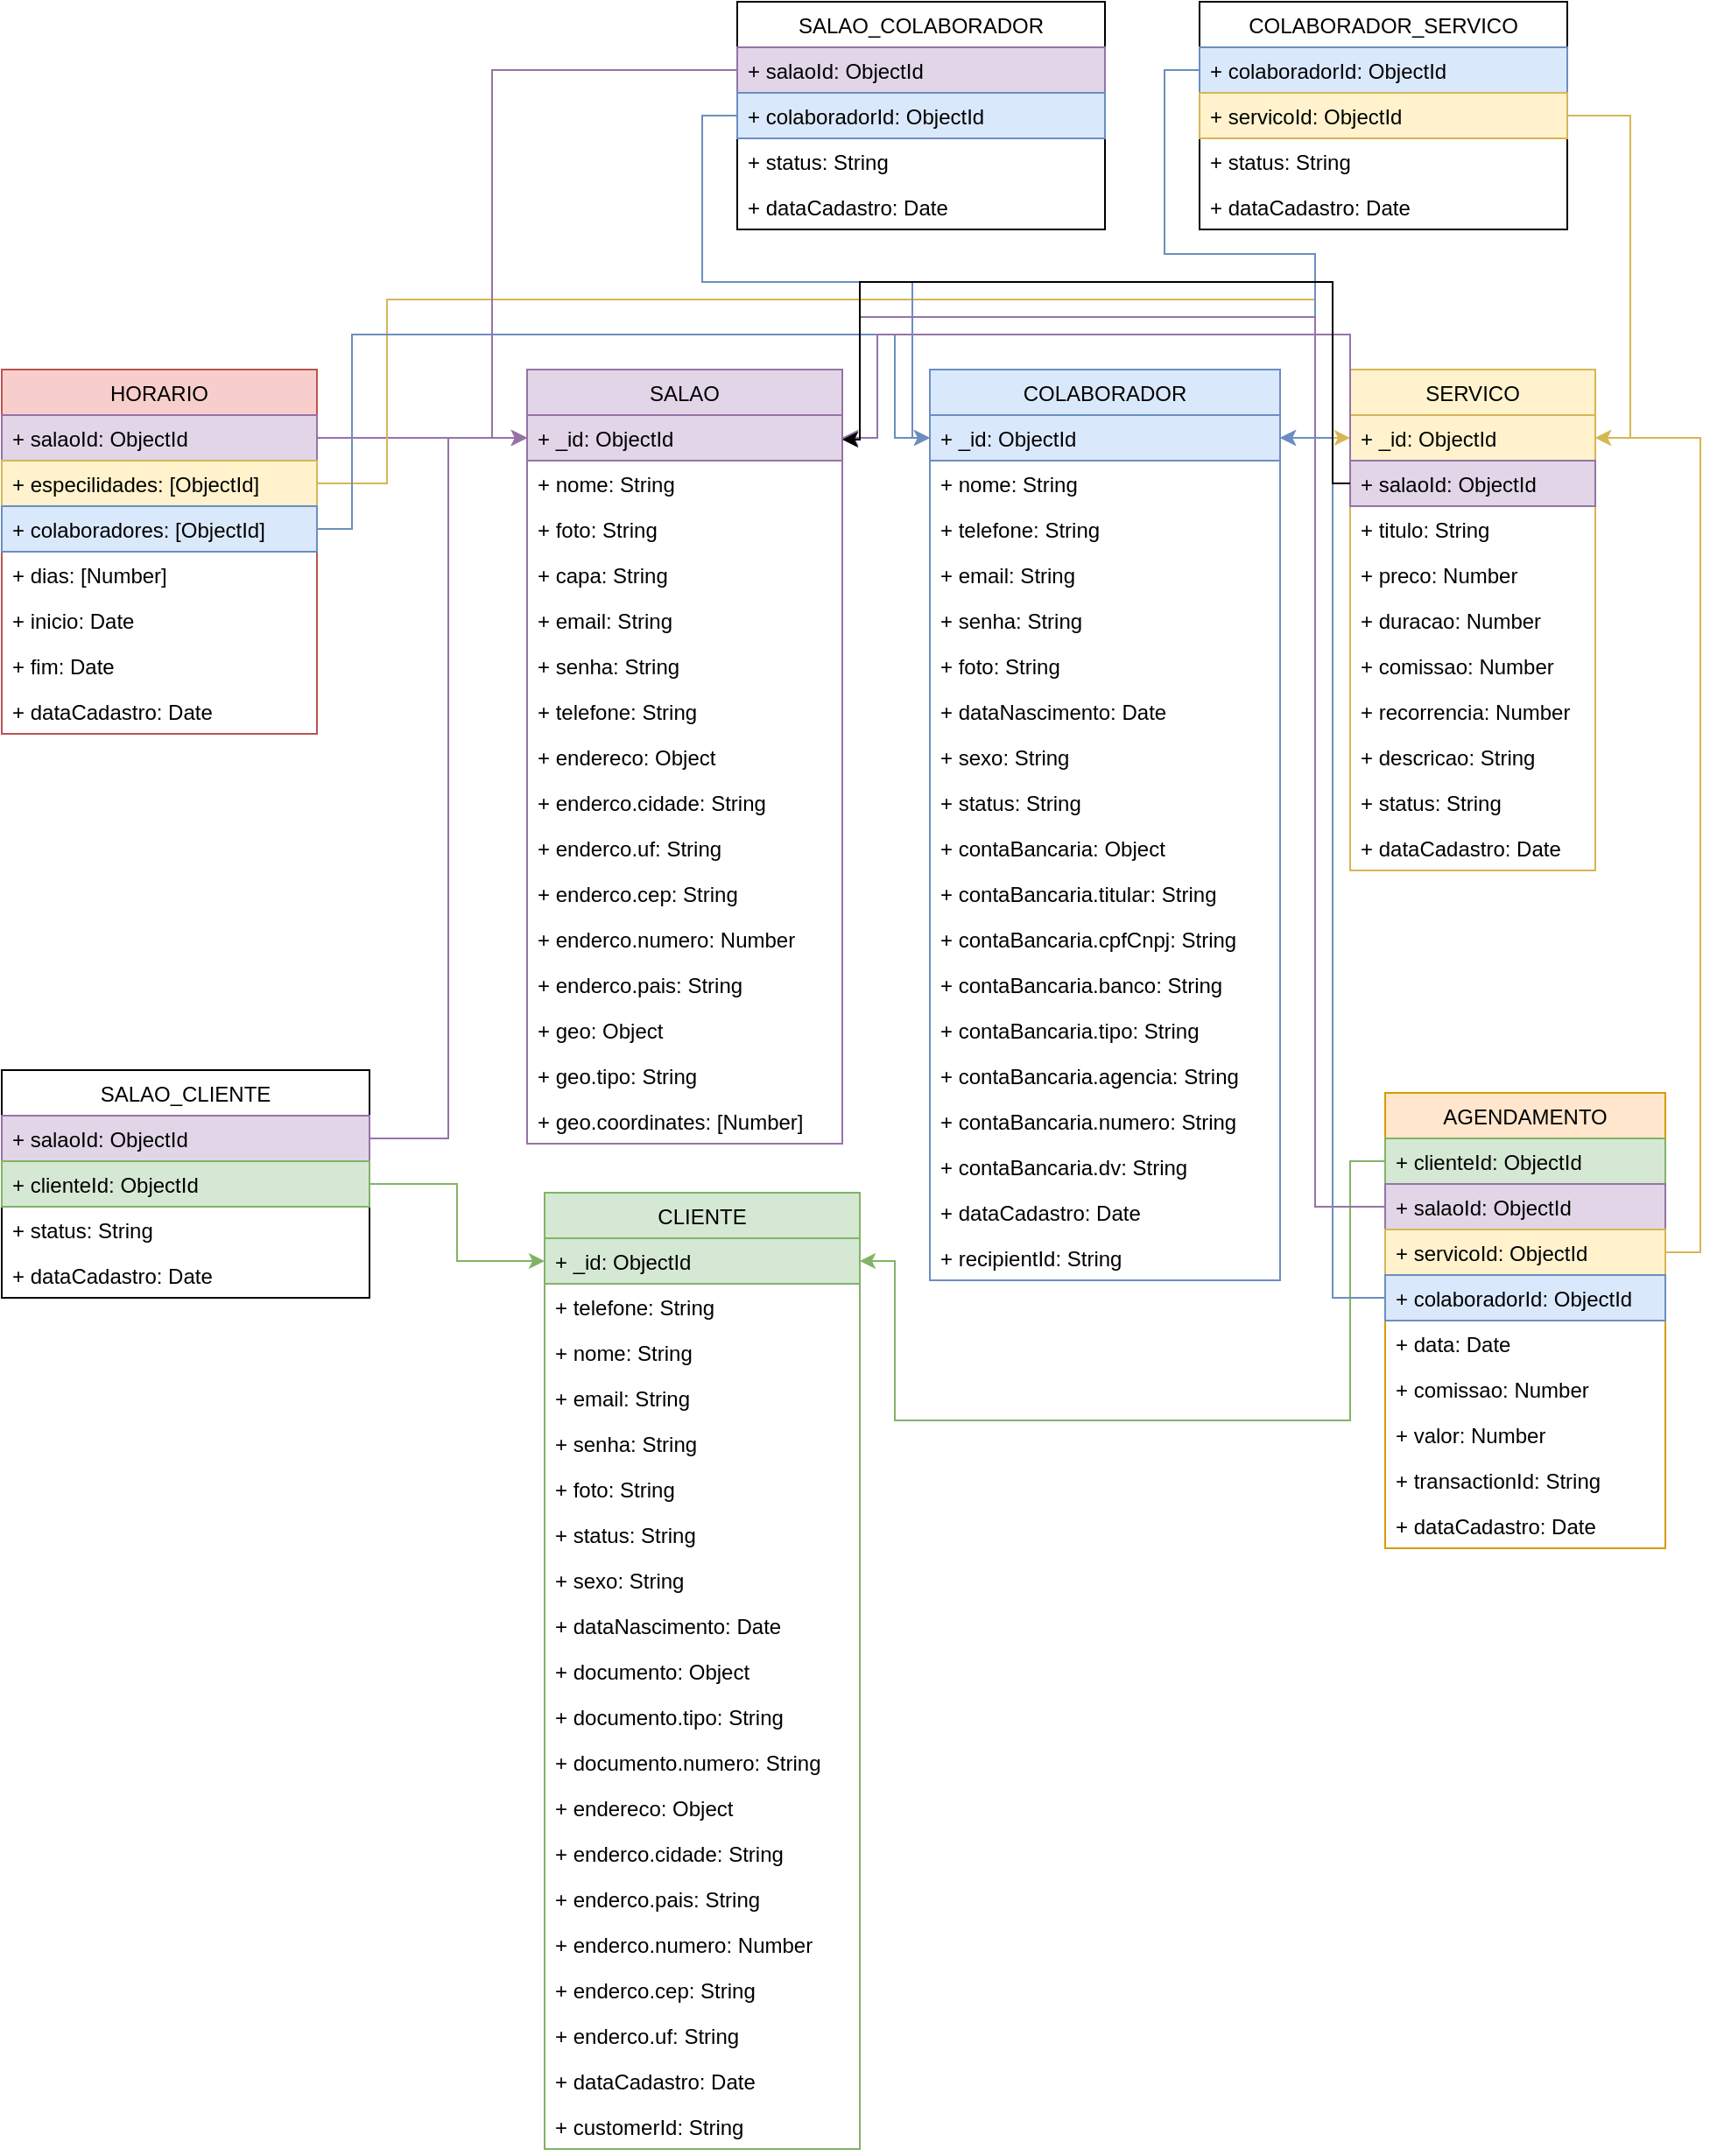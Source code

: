 <mxfile version="15.6.3" type="github"><diagram id="ufmrKIVt1lawu9xV9yo7" name="Salão"><mxGraphModel dx="868" dy="460" grid="1" gridSize="10" guides="1" tooltips="1" connect="1" arrows="1" fold="1" page="1" pageScale="1" pageWidth="827" pageHeight="1169" math="0" shadow="0"><root><mxCell id="0"/><mxCell id="1" parent="0"/><mxCell id="mN58mMZppFnmo1VTKRlK-1" value="SALAO" style="swimlane;fontStyle=0;childLayout=stackLayout;horizontal=1;startSize=26;fillColor=#e1d5e7;horizontalStack=0;resizeParent=1;resizeParentMax=0;resizeLast=0;collapsible=1;marginBottom=0;strokeColor=#9673a6;" vertex="1" parent="1"><mxGeometry x="660" y="450" width="180" height="442" as="geometry"/></mxCell><mxCell id="mN58mMZppFnmo1VTKRlK-2" value="+ _id: ObjectId" style="text;strokeColor=#9673a6;fillColor=#e1d5e7;align=left;verticalAlign=top;spacingLeft=4;spacingRight=4;overflow=hidden;rotatable=0;points=[[0,0.5],[1,0.5]];portConstraint=eastwest;" vertex="1" parent="mN58mMZppFnmo1VTKRlK-1"><mxGeometry y="26" width="180" height="26" as="geometry"/></mxCell><mxCell id="mN58mMZppFnmo1VTKRlK-3" value="+ nome: String" style="text;strokeColor=none;fillColor=none;align=left;verticalAlign=top;spacingLeft=4;spacingRight=4;overflow=hidden;rotatable=0;points=[[0,0.5],[1,0.5]];portConstraint=eastwest;" vertex="1" parent="mN58mMZppFnmo1VTKRlK-1"><mxGeometry y="52" width="180" height="26" as="geometry"/></mxCell><mxCell id="mN58mMZppFnmo1VTKRlK-4" value="+ foto: String" style="text;strokeColor=none;fillColor=none;align=left;verticalAlign=top;spacingLeft=4;spacingRight=4;overflow=hidden;rotatable=0;points=[[0,0.5],[1,0.5]];portConstraint=eastwest;" vertex="1" parent="mN58mMZppFnmo1VTKRlK-1"><mxGeometry y="78" width="180" height="26" as="geometry"/></mxCell><mxCell id="mN58mMZppFnmo1VTKRlK-5" value="+ capa: String" style="text;strokeColor=none;fillColor=none;align=left;verticalAlign=top;spacingLeft=4;spacingRight=4;overflow=hidden;rotatable=0;points=[[0,0.5],[1,0.5]];portConstraint=eastwest;" vertex="1" parent="mN58mMZppFnmo1VTKRlK-1"><mxGeometry y="104" width="180" height="26" as="geometry"/></mxCell><mxCell id="mN58mMZppFnmo1VTKRlK-6" value="+ email: String" style="text;strokeColor=none;fillColor=none;align=left;verticalAlign=top;spacingLeft=4;spacingRight=4;overflow=hidden;rotatable=0;points=[[0,0.5],[1,0.5]];portConstraint=eastwest;" vertex="1" parent="mN58mMZppFnmo1VTKRlK-1"><mxGeometry y="130" width="180" height="26" as="geometry"/></mxCell><mxCell id="mN58mMZppFnmo1VTKRlK-7" value="+ senha: String" style="text;strokeColor=none;fillColor=none;align=left;verticalAlign=top;spacingLeft=4;spacingRight=4;overflow=hidden;rotatable=0;points=[[0,0.5],[1,0.5]];portConstraint=eastwest;" vertex="1" parent="mN58mMZppFnmo1VTKRlK-1"><mxGeometry y="156" width="180" height="26" as="geometry"/></mxCell><mxCell id="mN58mMZppFnmo1VTKRlK-8" value="+ telefone: String" style="text;strokeColor=none;fillColor=none;align=left;verticalAlign=top;spacingLeft=4;spacingRight=4;overflow=hidden;rotatable=0;points=[[0,0.5],[1,0.5]];portConstraint=eastwest;" vertex="1" parent="mN58mMZppFnmo1VTKRlK-1"><mxGeometry y="182" width="180" height="26" as="geometry"/></mxCell><mxCell id="mN58mMZppFnmo1VTKRlK-9" value="+ endereco: Object" style="text;strokeColor=none;fillColor=none;align=left;verticalAlign=top;spacingLeft=4;spacingRight=4;overflow=hidden;rotatable=0;points=[[0,0.5],[1,0.5]];portConstraint=eastwest;" vertex="1" parent="mN58mMZppFnmo1VTKRlK-1"><mxGeometry y="208" width="180" height="26" as="geometry"/></mxCell><mxCell id="mN58mMZppFnmo1VTKRlK-10" value="+ enderco.cidade: String" style="text;strokeColor=none;fillColor=none;align=left;verticalAlign=top;spacingLeft=4;spacingRight=4;overflow=hidden;rotatable=0;points=[[0,0.5],[1,0.5]];portConstraint=eastwest;" vertex="1" parent="mN58mMZppFnmo1VTKRlK-1"><mxGeometry y="234" width="180" height="26" as="geometry"/></mxCell><mxCell id="mN58mMZppFnmo1VTKRlK-11" value="+ enderco.uf: String" style="text;strokeColor=none;fillColor=none;align=left;verticalAlign=top;spacingLeft=4;spacingRight=4;overflow=hidden;rotatable=0;points=[[0,0.5],[1,0.5]];portConstraint=eastwest;" vertex="1" parent="mN58mMZppFnmo1VTKRlK-1"><mxGeometry y="260" width="180" height="26" as="geometry"/></mxCell><mxCell id="mN58mMZppFnmo1VTKRlK-12" value="+ enderco.cep: String" style="text;strokeColor=none;fillColor=none;align=left;verticalAlign=top;spacingLeft=4;spacingRight=4;overflow=hidden;rotatable=0;points=[[0,0.5],[1,0.5]];portConstraint=eastwest;" vertex="1" parent="mN58mMZppFnmo1VTKRlK-1"><mxGeometry y="286" width="180" height="26" as="geometry"/></mxCell><mxCell id="mN58mMZppFnmo1VTKRlK-13" value="+ enderco.numero: Number" style="text;strokeColor=none;fillColor=none;align=left;verticalAlign=top;spacingLeft=4;spacingRight=4;overflow=hidden;rotatable=0;points=[[0,0.5],[1,0.5]];portConstraint=eastwest;" vertex="1" parent="mN58mMZppFnmo1VTKRlK-1"><mxGeometry y="312" width="180" height="26" as="geometry"/></mxCell><mxCell id="mN58mMZppFnmo1VTKRlK-14" value="+ enderco.pais: String" style="text;strokeColor=none;fillColor=none;align=left;verticalAlign=top;spacingLeft=4;spacingRight=4;overflow=hidden;rotatable=0;points=[[0,0.5],[1,0.5]];portConstraint=eastwest;" vertex="1" parent="mN58mMZppFnmo1VTKRlK-1"><mxGeometry y="338" width="180" height="26" as="geometry"/></mxCell><mxCell id="mN58mMZppFnmo1VTKRlK-15" value="+ geo: Object" style="text;strokeColor=none;fillColor=none;align=left;verticalAlign=top;spacingLeft=4;spacingRight=4;overflow=hidden;rotatable=0;points=[[0,0.5],[1,0.5]];portConstraint=eastwest;" vertex="1" parent="mN58mMZppFnmo1VTKRlK-1"><mxGeometry y="364" width="180" height="26" as="geometry"/></mxCell><mxCell id="mN58mMZppFnmo1VTKRlK-16" value="+ geo.tipo: String" style="text;strokeColor=none;fillColor=none;align=left;verticalAlign=top;spacingLeft=4;spacingRight=4;overflow=hidden;rotatable=0;points=[[0,0.5],[1,0.5]];portConstraint=eastwest;" vertex="1" parent="mN58mMZppFnmo1VTKRlK-1"><mxGeometry y="390" width="180" height="26" as="geometry"/></mxCell><mxCell id="mN58mMZppFnmo1VTKRlK-17" value="+ geo.coordinates: [Number]" style="text;strokeColor=none;fillColor=none;align=left;verticalAlign=top;spacingLeft=4;spacingRight=4;overflow=hidden;rotatable=0;points=[[0,0.5],[1,0.5]];portConstraint=eastwest;" vertex="1" parent="mN58mMZppFnmo1VTKRlK-1"><mxGeometry y="416" width="180" height="26" as="geometry"/></mxCell><mxCell id="mN58mMZppFnmo1VTKRlK-18" value="COLABORADOR" style="swimlane;fontStyle=0;childLayout=stackLayout;horizontal=1;startSize=26;fillColor=#dae8fc;horizontalStack=0;resizeParent=1;resizeParentMax=0;resizeLast=0;collapsible=1;marginBottom=0;strokeColor=#6c8ebf;" vertex="1" parent="1"><mxGeometry x="890" y="450" width="200" height="520" as="geometry"/></mxCell><mxCell id="mN58mMZppFnmo1VTKRlK-19" value="+ _id: ObjectId" style="text;strokeColor=#6c8ebf;fillColor=#dae8fc;align=left;verticalAlign=top;spacingLeft=4;spacingRight=4;overflow=hidden;rotatable=0;points=[[0,0.5],[1,0.5]];portConstraint=eastwest;" vertex="1" parent="mN58mMZppFnmo1VTKRlK-18"><mxGeometry y="26" width="200" height="26" as="geometry"/></mxCell><mxCell id="mN58mMZppFnmo1VTKRlK-20" value="+ nome: String" style="text;strokeColor=none;fillColor=none;align=left;verticalAlign=top;spacingLeft=4;spacingRight=4;overflow=hidden;rotatable=0;points=[[0,0.5],[1,0.5]];portConstraint=eastwest;" vertex="1" parent="mN58mMZppFnmo1VTKRlK-18"><mxGeometry y="52" width="200" height="26" as="geometry"/></mxCell><mxCell id="mN58mMZppFnmo1VTKRlK-21" value="+ telefone: String" style="text;strokeColor=none;fillColor=none;align=left;verticalAlign=top;spacingLeft=4;spacingRight=4;overflow=hidden;rotatable=0;points=[[0,0.5],[1,0.5]];portConstraint=eastwest;" vertex="1" parent="mN58mMZppFnmo1VTKRlK-18"><mxGeometry y="78" width="200" height="26" as="geometry"/></mxCell><mxCell id="mN58mMZppFnmo1VTKRlK-22" value="+ email: String" style="text;strokeColor=none;fillColor=none;align=left;verticalAlign=top;spacingLeft=4;spacingRight=4;overflow=hidden;rotatable=0;points=[[0,0.5],[1,0.5]];portConstraint=eastwest;" vertex="1" parent="mN58mMZppFnmo1VTKRlK-18"><mxGeometry y="104" width="200" height="26" as="geometry"/></mxCell><mxCell id="mN58mMZppFnmo1VTKRlK-23" value="+ senha: String" style="text;strokeColor=none;fillColor=none;align=left;verticalAlign=top;spacingLeft=4;spacingRight=4;overflow=hidden;rotatable=0;points=[[0,0.5],[1,0.5]];portConstraint=eastwest;" vertex="1" parent="mN58mMZppFnmo1VTKRlK-18"><mxGeometry y="130" width="200" height="26" as="geometry"/></mxCell><mxCell id="mN58mMZppFnmo1VTKRlK-24" value="+ foto: String" style="text;strokeColor=none;fillColor=none;align=left;verticalAlign=top;spacingLeft=4;spacingRight=4;overflow=hidden;rotatable=0;points=[[0,0.5],[1,0.5]];portConstraint=eastwest;" vertex="1" parent="mN58mMZppFnmo1VTKRlK-18"><mxGeometry y="156" width="200" height="26" as="geometry"/></mxCell><mxCell id="mN58mMZppFnmo1VTKRlK-25" value="+ dataNascimento: Date" style="text;strokeColor=none;fillColor=none;align=left;verticalAlign=top;spacingLeft=4;spacingRight=4;overflow=hidden;rotatable=0;points=[[0,0.5],[1,0.5]];portConstraint=eastwest;" vertex="1" parent="mN58mMZppFnmo1VTKRlK-18"><mxGeometry y="182" width="200" height="26" as="geometry"/></mxCell><mxCell id="mN58mMZppFnmo1VTKRlK-26" value="+ sexo: String" style="text;strokeColor=none;fillColor=none;align=left;verticalAlign=top;spacingLeft=4;spacingRight=4;overflow=hidden;rotatable=0;points=[[0,0.5],[1,0.5]];portConstraint=eastwest;" vertex="1" parent="mN58mMZppFnmo1VTKRlK-18"><mxGeometry y="208" width="200" height="26" as="geometry"/></mxCell><mxCell id="mN58mMZppFnmo1VTKRlK-27" value="+ status: String" style="text;strokeColor=none;fillColor=none;align=left;verticalAlign=top;spacingLeft=4;spacingRight=4;overflow=hidden;rotatable=0;points=[[0,0.5],[1,0.5]];portConstraint=eastwest;" vertex="1" parent="mN58mMZppFnmo1VTKRlK-18"><mxGeometry y="234" width="200" height="26" as="geometry"/></mxCell><mxCell id="mN58mMZppFnmo1VTKRlK-28" value="+ contaBancaria: Object" style="text;strokeColor=none;fillColor=none;align=left;verticalAlign=top;spacingLeft=4;spacingRight=4;overflow=hidden;rotatable=0;points=[[0,0.5],[1,0.5]];portConstraint=eastwest;" vertex="1" parent="mN58mMZppFnmo1VTKRlK-18"><mxGeometry y="260" width="200" height="26" as="geometry"/></mxCell><mxCell id="mN58mMZppFnmo1VTKRlK-29" value="+ contaBancaria.titular: String" style="text;strokeColor=none;fillColor=none;align=left;verticalAlign=top;spacingLeft=4;spacingRight=4;overflow=hidden;rotatable=0;points=[[0,0.5],[1,0.5]];portConstraint=eastwest;" vertex="1" parent="mN58mMZppFnmo1VTKRlK-18"><mxGeometry y="286" width="200" height="26" as="geometry"/></mxCell><mxCell id="mN58mMZppFnmo1VTKRlK-30" value="+ contaBancaria.cpfCnpj: String" style="text;strokeColor=none;fillColor=none;align=left;verticalAlign=top;spacingLeft=4;spacingRight=4;overflow=hidden;rotatable=0;points=[[0,0.5],[1,0.5]];portConstraint=eastwest;" vertex="1" parent="mN58mMZppFnmo1VTKRlK-18"><mxGeometry y="312" width="200" height="26" as="geometry"/></mxCell><mxCell id="mN58mMZppFnmo1VTKRlK-31" value="+ contaBancaria.banco: String" style="text;strokeColor=none;fillColor=none;align=left;verticalAlign=top;spacingLeft=4;spacingRight=4;overflow=hidden;rotatable=0;points=[[0,0.5],[1,0.5]];portConstraint=eastwest;" vertex="1" parent="mN58mMZppFnmo1VTKRlK-18"><mxGeometry y="338" width="200" height="26" as="geometry"/></mxCell><mxCell id="mN58mMZppFnmo1VTKRlK-32" value="+ contaBancaria.tipo: String" style="text;strokeColor=none;fillColor=none;align=left;verticalAlign=top;spacingLeft=4;spacingRight=4;overflow=hidden;rotatable=0;points=[[0,0.5],[1,0.5]];portConstraint=eastwest;" vertex="1" parent="mN58mMZppFnmo1VTKRlK-18"><mxGeometry y="364" width="200" height="26" as="geometry"/></mxCell><mxCell id="mN58mMZppFnmo1VTKRlK-33" value="+ contaBancaria.agencia: String" style="text;strokeColor=none;fillColor=none;align=left;verticalAlign=top;spacingLeft=4;spacingRight=4;overflow=hidden;rotatable=0;points=[[0,0.5],[1,0.5]];portConstraint=eastwest;" vertex="1" parent="mN58mMZppFnmo1VTKRlK-18"><mxGeometry y="390" width="200" height="26" as="geometry"/></mxCell><mxCell id="mN58mMZppFnmo1VTKRlK-34" value="+ contaBancaria.numero: String" style="text;strokeColor=none;fillColor=none;align=left;verticalAlign=top;spacingLeft=4;spacingRight=4;overflow=hidden;rotatable=0;points=[[0,0.5],[1,0.5]];portConstraint=eastwest;" vertex="1" parent="mN58mMZppFnmo1VTKRlK-18"><mxGeometry y="416" width="200" height="26" as="geometry"/></mxCell><mxCell id="mN58mMZppFnmo1VTKRlK-35" value="+ contaBancaria.dv: String" style="text;strokeColor=none;fillColor=none;align=left;verticalAlign=top;spacingLeft=4;spacingRight=4;overflow=hidden;rotatable=0;points=[[0,0.5],[1,0.5]];portConstraint=eastwest;" vertex="1" parent="mN58mMZppFnmo1VTKRlK-18"><mxGeometry y="442" width="200" height="26" as="geometry"/></mxCell><mxCell id="mN58mMZppFnmo1VTKRlK-36" value="+ dataCadastro: Date" style="text;strokeColor=none;fillColor=none;align=left;verticalAlign=top;spacingLeft=4;spacingRight=4;overflow=hidden;rotatable=0;points=[[0,0.5],[1,0.5]];portConstraint=eastwest;" vertex="1" parent="mN58mMZppFnmo1VTKRlK-18"><mxGeometry y="468" width="200" height="26" as="geometry"/></mxCell><mxCell id="mN58mMZppFnmo1VTKRlK-37" value="+ recipientId: String" style="text;strokeColor=none;fillColor=none;align=left;verticalAlign=top;spacingLeft=4;spacingRight=4;overflow=hidden;rotatable=0;points=[[0,0.5],[1,0.5]];portConstraint=eastwest;" vertex="1" parent="mN58mMZppFnmo1VTKRlK-18"><mxGeometry y="494" width="200" height="26" as="geometry"/></mxCell><mxCell id="mN58mMZppFnmo1VTKRlK-38" value="SERVICO" style="swimlane;fontStyle=0;childLayout=stackLayout;horizontal=1;startSize=26;fillColor=#fff2cc;horizontalStack=0;resizeParent=1;resizeParentMax=0;resizeLast=0;collapsible=1;marginBottom=0;strokeColor=#d6b656;" vertex="1" parent="1"><mxGeometry x="1130" y="450" width="140" height="286" as="geometry"/></mxCell><mxCell id="mN58mMZppFnmo1VTKRlK-39" value="+ _id: ObjectId" style="text;strokeColor=#d6b656;fillColor=#fff2cc;align=left;verticalAlign=top;spacingLeft=4;spacingRight=4;overflow=hidden;rotatable=0;points=[[0,0.5],[1,0.5]];portConstraint=eastwest;" vertex="1" parent="mN58mMZppFnmo1VTKRlK-38"><mxGeometry y="26" width="140" height="26" as="geometry"/></mxCell><mxCell id="mN58mMZppFnmo1VTKRlK-40" value="+ salaoId: ObjectId" style="text;strokeColor=#9673a6;fillColor=#e1d5e7;align=left;verticalAlign=top;spacingLeft=4;spacingRight=4;overflow=hidden;rotatable=0;points=[[0,0.5],[1,0.5]];portConstraint=eastwest;" vertex="1" parent="mN58mMZppFnmo1VTKRlK-38"><mxGeometry y="52" width="140" height="26" as="geometry"/></mxCell><mxCell id="mN58mMZppFnmo1VTKRlK-41" value="+ titulo: String" style="text;strokeColor=none;fillColor=none;align=left;verticalAlign=top;spacingLeft=4;spacingRight=4;overflow=hidden;rotatable=0;points=[[0,0.5],[1,0.5]];portConstraint=eastwest;" vertex="1" parent="mN58mMZppFnmo1VTKRlK-38"><mxGeometry y="78" width="140" height="26" as="geometry"/></mxCell><mxCell id="mN58mMZppFnmo1VTKRlK-42" value="+ preco: Number" style="text;strokeColor=none;fillColor=none;align=left;verticalAlign=top;spacingLeft=4;spacingRight=4;overflow=hidden;rotatable=0;points=[[0,0.5],[1,0.5]];portConstraint=eastwest;" vertex="1" parent="mN58mMZppFnmo1VTKRlK-38"><mxGeometry y="104" width="140" height="26" as="geometry"/></mxCell><mxCell id="mN58mMZppFnmo1VTKRlK-43" value="+ duracao: Number" style="text;strokeColor=none;fillColor=none;align=left;verticalAlign=top;spacingLeft=4;spacingRight=4;overflow=hidden;rotatable=0;points=[[0,0.5],[1,0.5]];portConstraint=eastwest;" vertex="1" parent="mN58mMZppFnmo1VTKRlK-38"><mxGeometry y="130" width="140" height="26" as="geometry"/></mxCell><mxCell id="mN58mMZppFnmo1VTKRlK-44" value="+ comissao: Number" style="text;strokeColor=none;fillColor=none;align=left;verticalAlign=top;spacingLeft=4;spacingRight=4;overflow=hidden;rotatable=0;points=[[0,0.5],[1,0.5]];portConstraint=eastwest;" vertex="1" parent="mN58mMZppFnmo1VTKRlK-38"><mxGeometry y="156" width="140" height="26" as="geometry"/></mxCell><mxCell id="mN58mMZppFnmo1VTKRlK-45" value="+ recorrencia: Number" style="text;strokeColor=none;fillColor=none;align=left;verticalAlign=top;spacingLeft=4;spacingRight=4;overflow=hidden;rotatable=0;points=[[0,0.5],[1,0.5]];portConstraint=eastwest;" vertex="1" parent="mN58mMZppFnmo1VTKRlK-38"><mxGeometry y="182" width="140" height="26" as="geometry"/></mxCell><mxCell id="mN58mMZppFnmo1VTKRlK-46" value="+ descricao: String" style="text;strokeColor=none;fillColor=none;align=left;verticalAlign=top;spacingLeft=4;spacingRight=4;overflow=hidden;rotatable=0;points=[[0,0.5],[1,0.5]];portConstraint=eastwest;" vertex="1" parent="mN58mMZppFnmo1VTKRlK-38"><mxGeometry y="208" width="140" height="26" as="geometry"/></mxCell><mxCell id="mN58mMZppFnmo1VTKRlK-47" value="+ status: String" style="text;strokeColor=none;fillColor=none;align=left;verticalAlign=top;spacingLeft=4;spacingRight=4;overflow=hidden;rotatable=0;points=[[0,0.5],[1,0.5]];portConstraint=eastwest;" vertex="1" parent="mN58mMZppFnmo1VTKRlK-38"><mxGeometry y="234" width="140" height="26" as="geometry"/></mxCell><mxCell id="mN58mMZppFnmo1VTKRlK-48" value="+ dataCadastro: Date" style="text;strokeColor=none;fillColor=none;align=left;verticalAlign=top;spacingLeft=4;spacingRight=4;overflow=hidden;rotatable=0;points=[[0,0.5],[1,0.5]];portConstraint=eastwest;" vertex="1" parent="mN58mMZppFnmo1VTKRlK-38"><mxGeometry y="260" width="140" height="26" as="geometry"/></mxCell><mxCell id="mN58mMZppFnmo1VTKRlK-49" value="HORARIO" style="swimlane;fontStyle=0;childLayout=stackLayout;horizontal=1;startSize=26;fillColor=#f8cecc;horizontalStack=0;resizeParent=1;resizeParentMax=0;resizeLast=0;collapsible=1;marginBottom=0;strokeColor=#b85450;" vertex="1" parent="1"><mxGeometry x="360" y="450" width="180" height="208" as="geometry"/></mxCell><mxCell id="mN58mMZppFnmo1VTKRlK-50" value="+ salaoId: ObjectId" style="text;strokeColor=#9673a6;fillColor=#e1d5e7;align=left;verticalAlign=top;spacingLeft=4;spacingRight=4;overflow=hidden;rotatable=0;points=[[0,0.5],[1,0.5]];portConstraint=eastwest;" vertex="1" parent="mN58mMZppFnmo1VTKRlK-49"><mxGeometry y="26" width="180" height="26" as="geometry"/></mxCell><mxCell id="mN58mMZppFnmo1VTKRlK-51" value="+ especilidades: [ObjectId]" style="text;strokeColor=#d6b656;fillColor=#fff2cc;align=left;verticalAlign=top;spacingLeft=4;spacingRight=4;overflow=hidden;rotatable=0;points=[[0,0.5],[1,0.5]];portConstraint=eastwest;" vertex="1" parent="mN58mMZppFnmo1VTKRlK-49"><mxGeometry y="52" width="180" height="26" as="geometry"/></mxCell><mxCell id="mN58mMZppFnmo1VTKRlK-52" value="+ colaboradores: [ObjectId]" style="text;strokeColor=#6c8ebf;fillColor=#dae8fc;align=left;verticalAlign=top;spacingLeft=4;spacingRight=4;overflow=hidden;rotatable=0;points=[[0,0.5],[1,0.5]];portConstraint=eastwest;" vertex="1" parent="mN58mMZppFnmo1VTKRlK-49"><mxGeometry y="78" width="180" height="26" as="geometry"/></mxCell><mxCell id="mN58mMZppFnmo1VTKRlK-53" value="+ dias: [Number]" style="text;strokeColor=none;fillColor=none;align=left;verticalAlign=top;spacingLeft=4;spacingRight=4;overflow=hidden;rotatable=0;points=[[0,0.5],[1,0.5]];portConstraint=eastwest;" vertex="1" parent="mN58mMZppFnmo1VTKRlK-49"><mxGeometry y="104" width="180" height="26" as="geometry"/></mxCell><mxCell id="mN58mMZppFnmo1VTKRlK-54" value="+ inicio: Date" style="text;strokeColor=none;fillColor=none;align=left;verticalAlign=top;spacingLeft=4;spacingRight=4;overflow=hidden;rotatable=0;points=[[0,0.5],[1,0.5]];portConstraint=eastwest;" vertex="1" parent="mN58mMZppFnmo1VTKRlK-49"><mxGeometry y="130" width="180" height="26" as="geometry"/></mxCell><mxCell id="mN58mMZppFnmo1VTKRlK-55" value="+ fim: Date" style="text;strokeColor=none;fillColor=none;align=left;verticalAlign=top;spacingLeft=4;spacingRight=4;overflow=hidden;rotatable=0;points=[[0,0.5],[1,0.5]];portConstraint=eastwest;" vertex="1" parent="mN58mMZppFnmo1VTKRlK-49"><mxGeometry y="156" width="180" height="26" as="geometry"/></mxCell><mxCell id="mN58mMZppFnmo1VTKRlK-56" value="+ dataCadastro: Date" style="text;strokeColor=none;fillColor=none;align=left;verticalAlign=top;spacingLeft=4;spacingRight=4;overflow=hidden;rotatable=0;points=[[0,0.5],[1,0.5]];portConstraint=eastwest;" vertex="1" parent="mN58mMZppFnmo1VTKRlK-49"><mxGeometry y="182" width="180" height="26" as="geometry"/></mxCell><mxCell id="mN58mMZppFnmo1VTKRlK-57" style="edgeStyle=orthogonalEdgeStyle;rounded=0;orthogonalLoop=1;jettySize=auto;html=1;exitX=1;exitY=0.5;exitDx=0;exitDy=0;entryX=0;entryY=0.5;entryDx=0;entryDy=0;fillColor=#e1d5e7;strokeColor=#9673a6;" edge="1" parent="1" source="mN58mMZppFnmo1VTKRlK-50" target="mN58mMZppFnmo1VTKRlK-2"><mxGeometry relative="1" as="geometry"/></mxCell><mxCell id="mN58mMZppFnmo1VTKRlK-58" style="edgeStyle=orthogonalEdgeStyle;rounded=0;orthogonalLoop=1;jettySize=auto;html=1;exitX=1;exitY=0.5;exitDx=0;exitDy=0;entryX=0;entryY=0.5;entryDx=0;entryDy=0;fillColor=#fff2cc;strokeColor=#d6b656;" edge="1" parent="1" source="mN58mMZppFnmo1VTKRlK-51" target="mN58mMZppFnmo1VTKRlK-39"><mxGeometry relative="1" as="geometry"><Array as="points"><mxPoint x="580" y="410"/><mxPoint x="1110" y="410"/><mxPoint x="1110" y="489"/></Array></mxGeometry></mxCell><mxCell id="mN58mMZppFnmo1VTKRlK-59" style="edgeStyle=orthogonalEdgeStyle;rounded=0;orthogonalLoop=1;jettySize=auto;html=1;exitX=1;exitY=0.5;exitDx=0;exitDy=0;entryX=0;entryY=0.5;entryDx=0;entryDy=0;fillColor=#dae8fc;strokeColor=#6c8ebf;" edge="1" parent="1" source="mN58mMZppFnmo1VTKRlK-52" target="mN58mMZppFnmo1VTKRlK-19"><mxGeometry relative="1" as="geometry"><Array as="points"><mxPoint x="560" y="430"/><mxPoint x="870" y="430"/><mxPoint x="870" y="489"/></Array></mxGeometry></mxCell><mxCell id="mN58mMZppFnmo1VTKRlK-60" style="edgeStyle=orthogonalEdgeStyle;rounded=0;orthogonalLoop=1;jettySize=auto;html=1;exitX=0;exitY=0.5;exitDx=0;exitDy=0;entryX=1;entryY=0.5;entryDx=0;entryDy=0;fillColor=#e1d5e7;strokeColor=#9673a6;" edge="1" parent="1" source="mN58mMZppFnmo1VTKRlK-40" target="mN58mMZppFnmo1VTKRlK-2"><mxGeometry relative="1" as="geometry"><Array as="points"><mxPoint x="1130" y="430"/><mxPoint x="860" y="430"/><mxPoint x="860" y="489"/></Array></mxGeometry></mxCell><mxCell id="mN58mMZppFnmo1VTKRlK-61" value="SALAO_COLABORADOR" style="swimlane;fontStyle=0;childLayout=stackLayout;horizontal=1;startSize=26;fillColor=none;horizontalStack=0;resizeParent=1;resizeParentMax=0;resizeLast=0;collapsible=1;marginBottom=0;" vertex="1" parent="1"><mxGeometry x="780" y="240" width="210" height="130" as="geometry"/></mxCell><mxCell id="mN58mMZppFnmo1VTKRlK-62" value="+ salaoId: ObjectId" style="text;strokeColor=#9673a6;fillColor=#e1d5e7;align=left;verticalAlign=top;spacingLeft=4;spacingRight=4;overflow=hidden;rotatable=0;points=[[0,0.5],[1,0.5]];portConstraint=eastwest;" vertex="1" parent="mN58mMZppFnmo1VTKRlK-61"><mxGeometry y="26" width="210" height="26" as="geometry"/></mxCell><mxCell id="mN58mMZppFnmo1VTKRlK-63" value="+ colaboradorId: ObjectId" style="text;strokeColor=#6c8ebf;fillColor=#dae8fc;align=left;verticalAlign=top;spacingLeft=4;spacingRight=4;overflow=hidden;rotatable=0;points=[[0,0.5],[1,0.5]];portConstraint=eastwest;" vertex="1" parent="mN58mMZppFnmo1VTKRlK-61"><mxGeometry y="52" width="210" height="26" as="geometry"/></mxCell><mxCell id="mN58mMZppFnmo1VTKRlK-64" value="+ status: String" style="text;strokeColor=none;fillColor=none;align=left;verticalAlign=top;spacingLeft=4;spacingRight=4;overflow=hidden;rotatable=0;points=[[0,0.5],[1,0.5]];portConstraint=eastwest;" vertex="1" parent="mN58mMZppFnmo1VTKRlK-61"><mxGeometry y="78" width="210" height="26" as="geometry"/></mxCell><mxCell id="mN58mMZppFnmo1VTKRlK-65" value="+ dataCadastro: Date" style="text;strokeColor=none;fillColor=none;align=left;verticalAlign=top;spacingLeft=4;spacingRight=4;overflow=hidden;rotatable=0;points=[[0,0.5],[1,0.5]];portConstraint=eastwest;" vertex="1" parent="mN58mMZppFnmo1VTKRlK-61"><mxGeometry y="104" width="210" height="26" as="geometry"/></mxCell><mxCell id="mN58mMZppFnmo1VTKRlK-66" style="edgeStyle=orthogonalEdgeStyle;rounded=0;orthogonalLoop=1;jettySize=auto;html=1;exitX=0;exitY=0.5;exitDx=0;exitDy=0;entryX=0;entryY=0.5;entryDx=0;entryDy=0;fillColor=#e1d5e7;strokeColor=#9673a6;" edge="1" parent="1" source="mN58mMZppFnmo1VTKRlK-62" target="mN58mMZppFnmo1VTKRlK-2"><mxGeometry relative="1" as="geometry"/></mxCell><mxCell id="mN58mMZppFnmo1VTKRlK-67" style="edgeStyle=orthogonalEdgeStyle;rounded=0;orthogonalLoop=1;jettySize=auto;html=1;exitX=0;exitY=0.5;exitDx=0;exitDy=0;entryX=0;entryY=0.5;entryDx=0;entryDy=0;fillColor=#dae8fc;strokeColor=#6c8ebf;" edge="1" parent="1" source="mN58mMZppFnmo1VTKRlK-63" target="mN58mMZppFnmo1VTKRlK-19"><mxGeometry relative="1" as="geometry"><Array as="points"><mxPoint x="760" y="305"/><mxPoint x="760" y="400"/><mxPoint x="880" y="400"/><mxPoint x="880" y="489"/></Array></mxGeometry></mxCell><mxCell id="mN58mMZppFnmo1VTKRlK-68" value="COLABORADOR_SERVICO" style="swimlane;fontStyle=0;childLayout=stackLayout;horizontal=1;startSize=26;fillColor=none;horizontalStack=0;resizeParent=1;resizeParentMax=0;resizeLast=0;collapsible=1;marginBottom=0;" vertex="1" parent="1"><mxGeometry x="1044" y="240" width="210" height="130" as="geometry"/></mxCell><mxCell id="mN58mMZppFnmo1VTKRlK-69" value="+ colaboradorId: ObjectId" style="text;strokeColor=#6c8ebf;fillColor=#dae8fc;align=left;verticalAlign=top;spacingLeft=4;spacingRight=4;overflow=hidden;rotatable=0;points=[[0,0.5],[1,0.5]];portConstraint=eastwest;" vertex="1" parent="mN58mMZppFnmo1VTKRlK-68"><mxGeometry y="26" width="210" height="26" as="geometry"/></mxCell><mxCell id="mN58mMZppFnmo1VTKRlK-70" value="+ servicoId: ObjectId" style="text;strokeColor=#d6b656;fillColor=#fff2cc;align=left;verticalAlign=top;spacingLeft=4;spacingRight=4;overflow=hidden;rotatable=0;points=[[0,0.5],[1,0.5]];portConstraint=eastwest;" vertex="1" parent="mN58mMZppFnmo1VTKRlK-68"><mxGeometry y="52" width="210" height="26" as="geometry"/></mxCell><mxCell id="mN58mMZppFnmo1VTKRlK-71" value="+ status: String" style="text;strokeColor=none;fillColor=none;align=left;verticalAlign=top;spacingLeft=4;spacingRight=4;overflow=hidden;rotatable=0;points=[[0,0.5],[1,0.5]];portConstraint=eastwest;" vertex="1" parent="mN58mMZppFnmo1VTKRlK-68"><mxGeometry y="78" width="210" height="26" as="geometry"/></mxCell><mxCell id="mN58mMZppFnmo1VTKRlK-72" value="+ dataCadastro: Date" style="text;strokeColor=none;fillColor=none;align=left;verticalAlign=top;spacingLeft=4;spacingRight=4;overflow=hidden;rotatable=0;points=[[0,0.5],[1,0.5]];portConstraint=eastwest;" vertex="1" parent="mN58mMZppFnmo1VTKRlK-68"><mxGeometry y="104" width="210" height="26" as="geometry"/></mxCell><mxCell id="mN58mMZppFnmo1VTKRlK-73" style="edgeStyle=orthogonalEdgeStyle;rounded=0;orthogonalLoop=1;jettySize=auto;html=1;exitX=0;exitY=0.5;exitDx=0;exitDy=0;entryX=1;entryY=0.5;entryDx=0;entryDy=0;fillColor=#dae8fc;strokeColor=#6c8ebf;" edge="1" parent="1" source="mN58mMZppFnmo1VTKRlK-69" target="mN58mMZppFnmo1VTKRlK-19"><mxGeometry relative="1" as="geometry"/></mxCell><mxCell id="mN58mMZppFnmo1VTKRlK-74" style="edgeStyle=orthogonalEdgeStyle;rounded=0;orthogonalLoop=1;jettySize=auto;html=1;exitX=1;exitY=0.5;exitDx=0;exitDy=0;entryX=1;entryY=0.5;entryDx=0;entryDy=0;fillColor=#fff2cc;strokeColor=#d6b656;" edge="1" parent="1" source="mN58mMZppFnmo1VTKRlK-70" target="mN58mMZppFnmo1VTKRlK-39"><mxGeometry relative="1" as="geometry"/></mxCell><mxCell id="mN58mMZppFnmo1VTKRlK-75" value="CLIENTE" style="swimlane;fontStyle=0;childLayout=stackLayout;horizontal=1;startSize=26;fillColor=#d5e8d4;horizontalStack=0;resizeParent=1;resizeParentMax=0;resizeLast=0;collapsible=1;marginBottom=0;strokeColor=#82b366;" vertex="1" parent="1"><mxGeometry x="670" y="920" width="180" height="546" as="geometry"/></mxCell><mxCell id="mN58mMZppFnmo1VTKRlK-76" value="+ _id: ObjectId" style="text;strokeColor=#82b366;fillColor=#d5e8d4;align=left;verticalAlign=top;spacingLeft=4;spacingRight=4;overflow=hidden;rotatable=0;points=[[0,0.5],[1,0.5]];portConstraint=eastwest;" vertex="1" parent="mN58mMZppFnmo1VTKRlK-75"><mxGeometry y="26" width="180" height="26" as="geometry"/></mxCell><mxCell id="mN58mMZppFnmo1VTKRlK-77" value="+ telefone: String" style="text;strokeColor=none;fillColor=none;align=left;verticalAlign=top;spacingLeft=4;spacingRight=4;overflow=hidden;rotatable=0;points=[[0,0.5],[1,0.5]];portConstraint=eastwest;" vertex="1" parent="mN58mMZppFnmo1VTKRlK-75"><mxGeometry y="52" width="180" height="26" as="geometry"/></mxCell><mxCell id="mN58mMZppFnmo1VTKRlK-78" value="+ nome: String" style="text;strokeColor=none;fillColor=none;align=left;verticalAlign=top;spacingLeft=4;spacingRight=4;overflow=hidden;rotatable=0;points=[[0,0.5],[1,0.5]];portConstraint=eastwest;" vertex="1" parent="mN58mMZppFnmo1VTKRlK-75"><mxGeometry y="78" width="180" height="26" as="geometry"/></mxCell><mxCell id="mN58mMZppFnmo1VTKRlK-79" value="+ email: String" style="text;strokeColor=none;fillColor=none;align=left;verticalAlign=top;spacingLeft=4;spacingRight=4;overflow=hidden;rotatable=0;points=[[0,0.5],[1,0.5]];portConstraint=eastwest;" vertex="1" parent="mN58mMZppFnmo1VTKRlK-75"><mxGeometry y="104" width="180" height="26" as="geometry"/></mxCell><mxCell id="mN58mMZppFnmo1VTKRlK-80" value="+ senha: String" style="text;strokeColor=none;fillColor=none;align=left;verticalAlign=top;spacingLeft=4;spacingRight=4;overflow=hidden;rotatable=0;points=[[0,0.5],[1,0.5]];portConstraint=eastwest;" vertex="1" parent="mN58mMZppFnmo1VTKRlK-75"><mxGeometry y="130" width="180" height="26" as="geometry"/></mxCell><mxCell id="mN58mMZppFnmo1VTKRlK-81" value="+ foto: String" style="text;strokeColor=none;fillColor=none;align=left;verticalAlign=top;spacingLeft=4;spacingRight=4;overflow=hidden;rotatable=0;points=[[0,0.5],[1,0.5]];portConstraint=eastwest;" vertex="1" parent="mN58mMZppFnmo1VTKRlK-75"><mxGeometry y="156" width="180" height="26" as="geometry"/></mxCell><mxCell id="mN58mMZppFnmo1VTKRlK-82" value="+ status: String" style="text;strokeColor=none;fillColor=none;align=left;verticalAlign=top;spacingLeft=4;spacingRight=4;overflow=hidden;rotatable=0;points=[[0,0.5],[1,0.5]];portConstraint=eastwest;" vertex="1" parent="mN58mMZppFnmo1VTKRlK-75"><mxGeometry y="182" width="180" height="26" as="geometry"/></mxCell><mxCell id="mN58mMZppFnmo1VTKRlK-83" value="+ sexo: String" style="text;strokeColor=none;fillColor=none;align=left;verticalAlign=top;spacingLeft=4;spacingRight=4;overflow=hidden;rotatable=0;points=[[0,0.5],[1,0.5]];portConstraint=eastwest;" vertex="1" parent="mN58mMZppFnmo1VTKRlK-75"><mxGeometry y="208" width="180" height="26" as="geometry"/></mxCell><mxCell id="mN58mMZppFnmo1VTKRlK-84" value="+ dataNascimento: Date" style="text;strokeColor=none;fillColor=none;align=left;verticalAlign=top;spacingLeft=4;spacingRight=4;overflow=hidden;rotatable=0;points=[[0,0.5],[1,0.5]];portConstraint=eastwest;" vertex="1" parent="mN58mMZppFnmo1VTKRlK-75"><mxGeometry y="234" width="180" height="26" as="geometry"/></mxCell><mxCell id="mN58mMZppFnmo1VTKRlK-85" value="+ documento: Object" style="text;strokeColor=none;fillColor=none;align=left;verticalAlign=top;spacingLeft=4;spacingRight=4;overflow=hidden;rotatable=0;points=[[0,0.5],[1,0.5]];portConstraint=eastwest;" vertex="1" parent="mN58mMZppFnmo1VTKRlK-75"><mxGeometry y="260" width="180" height="26" as="geometry"/></mxCell><mxCell id="mN58mMZppFnmo1VTKRlK-86" value="+ documento.tipo: String" style="text;strokeColor=none;fillColor=none;align=left;verticalAlign=top;spacingLeft=4;spacingRight=4;overflow=hidden;rotatable=0;points=[[0,0.5],[1,0.5]];portConstraint=eastwest;" vertex="1" parent="mN58mMZppFnmo1VTKRlK-75"><mxGeometry y="286" width="180" height="26" as="geometry"/></mxCell><mxCell id="mN58mMZppFnmo1VTKRlK-87" value="+ documento.numero: String" style="text;strokeColor=none;fillColor=none;align=left;verticalAlign=top;spacingLeft=4;spacingRight=4;overflow=hidden;rotatable=0;points=[[0,0.5],[1,0.5]];portConstraint=eastwest;" vertex="1" parent="mN58mMZppFnmo1VTKRlK-75"><mxGeometry y="312" width="180" height="26" as="geometry"/></mxCell><mxCell id="mN58mMZppFnmo1VTKRlK-88" value="+ endereco: Object" style="text;strokeColor=none;fillColor=none;align=left;verticalAlign=top;spacingLeft=4;spacingRight=4;overflow=hidden;rotatable=0;points=[[0,0.5],[1,0.5]];portConstraint=eastwest;" vertex="1" parent="mN58mMZppFnmo1VTKRlK-75"><mxGeometry y="338" width="180" height="26" as="geometry"/></mxCell><mxCell id="mN58mMZppFnmo1VTKRlK-89" value="+ enderco.cidade: String" style="text;strokeColor=none;fillColor=none;align=left;verticalAlign=top;spacingLeft=4;spacingRight=4;overflow=hidden;rotatable=0;points=[[0,0.5],[1,0.5]];portConstraint=eastwest;" vertex="1" parent="mN58mMZppFnmo1VTKRlK-75"><mxGeometry y="364" width="180" height="26" as="geometry"/></mxCell><mxCell id="mN58mMZppFnmo1VTKRlK-90" value="+ enderco.pais: String" style="text;strokeColor=none;fillColor=none;align=left;verticalAlign=top;spacingLeft=4;spacingRight=4;overflow=hidden;rotatable=0;points=[[0,0.5],[1,0.5]];portConstraint=eastwest;" vertex="1" parent="mN58mMZppFnmo1VTKRlK-75"><mxGeometry y="390" width="180" height="26" as="geometry"/></mxCell><mxCell id="mN58mMZppFnmo1VTKRlK-91" value="+ enderco.numero: Number" style="text;strokeColor=none;fillColor=none;align=left;verticalAlign=top;spacingLeft=4;spacingRight=4;overflow=hidden;rotatable=0;points=[[0,0.5],[1,0.5]];portConstraint=eastwest;" vertex="1" parent="mN58mMZppFnmo1VTKRlK-75"><mxGeometry y="416" width="180" height="26" as="geometry"/></mxCell><mxCell id="mN58mMZppFnmo1VTKRlK-92" value="+ enderco.cep: String" style="text;strokeColor=none;fillColor=none;align=left;verticalAlign=top;spacingLeft=4;spacingRight=4;overflow=hidden;rotatable=0;points=[[0,0.5],[1,0.5]];portConstraint=eastwest;" vertex="1" parent="mN58mMZppFnmo1VTKRlK-75"><mxGeometry y="442" width="180" height="26" as="geometry"/></mxCell><mxCell id="mN58mMZppFnmo1VTKRlK-93" value="+ enderco.uf: String" style="text;strokeColor=none;fillColor=none;align=left;verticalAlign=top;spacingLeft=4;spacingRight=4;overflow=hidden;rotatable=0;points=[[0,0.5],[1,0.5]];portConstraint=eastwest;" vertex="1" parent="mN58mMZppFnmo1VTKRlK-75"><mxGeometry y="468" width="180" height="26" as="geometry"/></mxCell><mxCell id="mN58mMZppFnmo1VTKRlK-94" value="+ dataCadastro: Date" style="text;strokeColor=none;fillColor=none;align=left;verticalAlign=top;spacingLeft=4;spacingRight=4;overflow=hidden;rotatable=0;points=[[0,0.5],[1,0.5]];portConstraint=eastwest;" vertex="1" parent="mN58mMZppFnmo1VTKRlK-75"><mxGeometry y="494" width="180" height="26" as="geometry"/></mxCell><mxCell id="mN58mMZppFnmo1VTKRlK-95" value="+ customerId: String" style="text;strokeColor=none;fillColor=none;align=left;verticalAlign=top;spacingLeft=4;spacingRight=4;overflow=hidden;rotatable=0;points=[[0,0.5],[1,0.5]];portConstraint=eastwest;" vertex="1" parent="mN58mMZppFnmo1VTKRlK-75"><mxGeometry y="520" width="180" height="26" as="geometry"/></mxCell><mxCell id="mN58mMZppFnmo1VTKRlK-96" value="SALAO_CLIENTE" style="swimlane;fontStyle=0;childLayout=stackLayout;horizontal=1;startSize=26;fillColor=none;horizontalStack=0;resizeParent=1;resizeParentMax=0;resizeLast=0;collapsible=1;marginBottom=0;" vertex="1" parent="1"><mxGeometry x="360" y="850" width="210" height="130" as="geometry"/></mxCell><mxCell id="mN58mMZppFnmo1VTKRlK-97" value="+ salaoId: ObjectId" style="text;strokeColor=#9673a6;fillColor=#e1d5e7;align=left;verticalAlign=top;spacingLeft=4;spacingRight=4;overflow=hidden;rotatable=0;points=[[0,0.5],[1,0.5]];portConstraint=eastwest;" vertex="1" parent="mN58mMZppFnmo1VTKRlK-96"><mxGeometry y="26" width="210" height="26" as="geometry"/></mxCell><mxCell id="mN58mMZppFnmo1VTKRlK-98" value="+ clienteId: ObjectId" style="text;strokeColor=#82b366;fillColor=#d5e8d4;align=left;verticalAlign=top;spacingLeft=4;spacingRight=4;overflow=hidden;rotatable=0;points=[[0,0.5],[1,0.5]];portConstraint=eastwest;" vertex="1" parent="mN58mMZppFnmo1VTKRlK-96"><mxGeometry y="52" width="210" height="26" as="geometry"/></mxCell><mxCell id="mN58mMZppFnmo1VTKRlK-99" value="+ status: String" style="text;strokeColor=none;fillColor=none;align=left;verticalAlign=top;spacingLeft=4;spacingRight=4;overflow=hidden;rotatable=0;points=[[0,0.5],[1,0.5]];portConstraint=eastwest;" vertex="1" parent="mN58mMZppFnmo1VTKRlK-96"><mxGeometry y="78" width="210" height="26" as="geometry"/></mxCell><mxCell id="mN58mMZppFnmo1VTKRlK-100" value="+ dataCadastro: Date" style="text;strokeColor=none;fillColor=none;align=left;verticalAlign=top;spacingLeft=4;spacingRight=4;overflow=hidden;rotatable=0;points=[[0,0.5],[1,0.5]];portConstraint=eastwest;" vertex="1" parent="mN58mMZppFnmo1VTKRlK-96"><mxGeometry y="104" width="210" height="26" as="geometry"/></mxCell><mxCell id="mN58mMZppFnmo1VTKRlK-101" style="edgeStyle=orthogonalEdgeStyle;rounded=0;orthogonalLoop=1;jettySize=auto;html=1;exitX=1;exitY=0.5;exitDx=0;exitDy=0;entryX=0;entryY=0.5;entryDx=0;entryDy=0;fillColor=#d5e8d4;strokeColor=#82b366;" edge="1" parent="1" source="mN58mMZppFnmo1VTKRlK-98" target="mN58mMZppFnmo1VTKRlK-76"><mxGeometry relative="1" as="geometry"/></mxCell><mxCell id="mN58mMZppFnmo1VTKRlK-102" style="edgeStyle=orthogonalEdgeStyle;rounded=0;orthogonalLoop=1;jettySize=auto;html=1;exitX=1;exitY=0.5;exitDx=0;exitDy=0;entryX=0;entryY=0.5;entryDx=0;entryDy=0;fillColor=#e1d5e7;strokeColor=#9673a6;" edge="1" parent="1" source="mN58mMZppFnmo1VTKRlK-97" target="mN58mMZppFnmo1VTKRlK-2"><mxGeometry relative="1" as="geometry"/></mxCell><mxCell id="mN58mMZppFnmo1VTKRlK-103" value="AGENDAMENTO" style="swimlane;fontStyle=0;childLayout=stackLayout;horizontal=1;startSize=26;fillColor=#ffe6cc;horizontalStack=0;resizeParent=1;resizeParentMax=0;resizeLast=0;collapsible=1;marginBottom=0;strokeColor=#d79b00;" vertex="1" parent="1"><mxGeometry x="1150" y="863" width="160" height="260" as="geometry"/></mxCell><mxCell id="mN58mMZppFnmo1VTKRlK-104" value="+ clienteId: ObjectId" style="text;strokeColor=#82b366;fillColor=#d5e8d4;align=left;verticalAlign=top;spacingLeft=4;spacingRight=4;overflow=hidden;rotatable=0;points=[[0,0.5],[1,0.5]];portConstraint=eastwest;" vertex="1" parent="mN58mMZppFnmo1VTKRlK-103"><mxGeometry y="26" width="160" height="26" as="geometry"/></mxCell><mxCell id="mN58mMZppFnmo1VTKRlK-105" value="+ salaoId: ObjectId" style="text;strokeColor=#9673a6;fillColor=#e1d5e7;align=left;verticalAlign=top;spacingLeft=4;spacingRight=4;overflow=hidden;rotatable=0;points=[[0,0.5],[1,0.5]];portConstraint=eastwest;" vertex="1" parent="mN58mMZppFnmo1VTKRlK-103"><mxGeometry y="52" width="160" height="26" as="geometry"/></mxCell><mxCell id="mN58mMZppFnmo1VTKRlK-106" value="+ servicoId: ObjectId" style="text;strokeColor=#d6b656;fillColor=#fff2cc;align=left;verticalAlign=top;spacingLeft=4;spacingRight=4;overflow=hidden;rotatable=0;points=[[0,0.5],[1,0.5]];portConstraint=eastwest;" vertex="1" parent="mN58mMZppFnmo1VTKRlK-103"><mxGeometry y="78" width="160" height="26" as="geometry"/></mxCell><mxCell id="mN58mMZppFnmo1VTKRlK-107" value="+ colaboradorId: ObjectId" style="text;strokeColor=#6c8ebf;fillColor=#dae8fc;align=left;verticalAlign=top;spacingLeft=4;spacingRight=4;overflow=hidden;rotatable=0;points=[[0,0.5],[1,0.5]];portConstraint=eastwest;" vertex="1" parent="mN58mMZppFnmo1VTKRlK-103"><mxGeometry y="104" width="160" height="26" as="geometry"/></mxCell><mxCell id="mN58mMZppFnmo1VTKRlK-108" value="+ data: Date" style="text;strokeColor=none;fillColor=none;align=left;verticalAlign=top;spacingLeft=4;spacingRight=4;overflow=hidden;rotatable=0;points=[[0,0.5],[1,0.5]];portConstraint=eastwest;" vertex="1" parent="mN58mMZppFnmo1VTKRlK-103"><mxGeometry y="130" width="160" height="26" as="geometry"/></mxCell><mxCell id="mN58mMZppFnmo1VTKRlK-109" value="+ comissao: Number" style="text;strokeColor=none;fillColor=none;align=left;verticalAlign=top;spacingLeft=4;spacingRight=4;overflow=hidden;rotatable=0;points=[[0,0.5],[1,0.5]];portConstraint=eastwest;" vertex="1" parent="mN58mMZppFnmo1VTKRlK-103"><mxGeometry y="156" width="160" height="26" as="geometry"/></mxCell><mxCell id="mN58mMZppFnmo1VTKRlK-110" value="+ valor: Number" style="text;strokeColor=none;fillColor=none;align=left;verticalAlign=top;spacingLeft=4;spacingRight=4;overflow=hidden;rotatable=0;points=[[0,0.5],[1,0.5]];portConstraint=eastwest;" vertex="1" parent="mN58mMZppFnmo1VTKRlK-103"><mxGeometry y="182" width="160" height="26" as="geometry"/></mxCell><mxCell id="mN58mMZppFnmo1VTKRlK-111" value="+ transactionId: String" style="text;strokeColor=none;fillColor=none;align=left;verticalAlign=top;spacingLeft=4;spacingRight=4;overflow=hidden;rotatable=0;points=[[0,0.5],[1,0.5]];portConstraint=eastwest;" vertex="1" parent="mN58mMZppFnmo1VTKRlK-103"><mxGeometry y="208" width="160" height="26" as="geometry"/></mxCell><mxCell id="mN58mMZppFnmo1VTKRlK-112" value="+ dataCadastro: Date" style="text;strokeColor=none;fillColor=none;align=left;verticalAlign=top;spacingLeft=4;spacingRight=4;overflow=hidden;rotatable=0;points=[[0,0.5],[1,0.5]];portConstraint=eastwest;" vertex="1" parent="mN58mMZppFnmo1VTKRlK-103"><mxGeometry y="234" width="160" height="26" as="geometry"/></mxCell><mxCell id="mN58mMZppFnmo1VTKRlK-113" style="edgeStyle=orthogonalEdgeStyle;rounded=0;orthogonalLoop=1;jettySize=auto;html=1;exitX=0;exitY=0.5;exitDx=0;exitDy=0;entryX=1;entryY=0.5;entryDx=0;entryDy=0;fillColor=#d5e8d4;strokeColor=#82b366;" edge="1" parent="1" source="mN58mMZppFnmo1VTKRlK-104" target="mN58mMZppFnmo1VTKRlK-76"><mxGeometry relative="1" as="geometry"><Array as="points"><mxPoint x="1130" y="902"/><mxPoint x="1130" y="1050"/><mxPoint x="870" y="1050"/><mxPoint x="870" y="959"/></Array></mxGeometry></mxCell><mxCell id="mN58mMZppFnmo1VTKRlK-114" style="edgeStyle=orthogonalEdgeStyle;rounded=0;orthogonalLoop=1;jettySize=auto;html=1;exitX=0;exitY=0.5;exitDx=0;exitDy=0;entryX=1;entryY=0.5;entryDx=0;entryDy=0;fillColor=#e1d5e7;strokeColor=#9673a6;" edge="1" parent="1" source="mN58mMZppFnmo1VTKRlK-105" target="mN58mMZppFnmo1VTKRlK-2"><mxGeometry relative="1" as="geometry"><Array as="points"><mxPoint x="1110" y="928"/><mxPoint x="1110" y="420"/><mxPoint x="850" y="420"/><mxPoint x="850" y="489"/></Array></mxGeometry></mxCell><mxCell id="mN58mMZppFnmo1VTKRlK-115" style="edgeStyle=orthogonalEdgeStyle;rounded=0;orthogonalLoop=1;jettySize=auto;html=1;exitX=1;exitY=0.5;exitDx=0;exitDy=0;entryX=1;entryY=0.5;entryDx=0;entryDy=0;fillColor=#fff2cc;strokeColor=#d6b656;" edge="1" parent="1" source="mN58mMZppFnmo1VTKRlK-106" target="mN58mMZppFnmo1VTKRlK-39"><mxGeometry relative="1" as="geometry"/></mxCell><mxCell id="mN58mMZppFnmo1VTKRlK-116" style="edgeStyle=orthogonalEdgeStyle;rounded=0;orthogonalLoop=1;jettySize=auto;html=1;exitX=0;exitY=0.5;exitDx=0;exitDy=0;fillColor=#dae8fc;strokeColor=#6c8ebf;" edge="1" parent="1" source="mN58mMZppFnmo1VTKRlK-107" target="mN58mMZppFnmo1VTKRlK-19"><mxGeometry relative="1" as="geometry"/></mxCell><mxCell id="mN58mMZppFnmo1VTKRlK-117" style="edgeStyle=orthogonalEdgeStyle;rounded=0;orthogonalLoop=1;jettySize=auto;html=1;exitX=0;exitY=0.5;exitDx=0;exitDy=0;" edge="1" parent="1" source="mN58mMZppFnmo1VTKRlK-40"><mxGeometry relative="1" as="geometry"><mxPoint x="840.0" y="490.0" as="targetPoint"/><Array as="points"><mxPoint x="1120" y="515"/><mxPoint x="1120" y="400"/><mxPoint x="850" y="400"/><mxPoint x="850" y="490"/></Array></mxGeometry></mxCell></root></mxGraphModel></diagram></mxfile>
